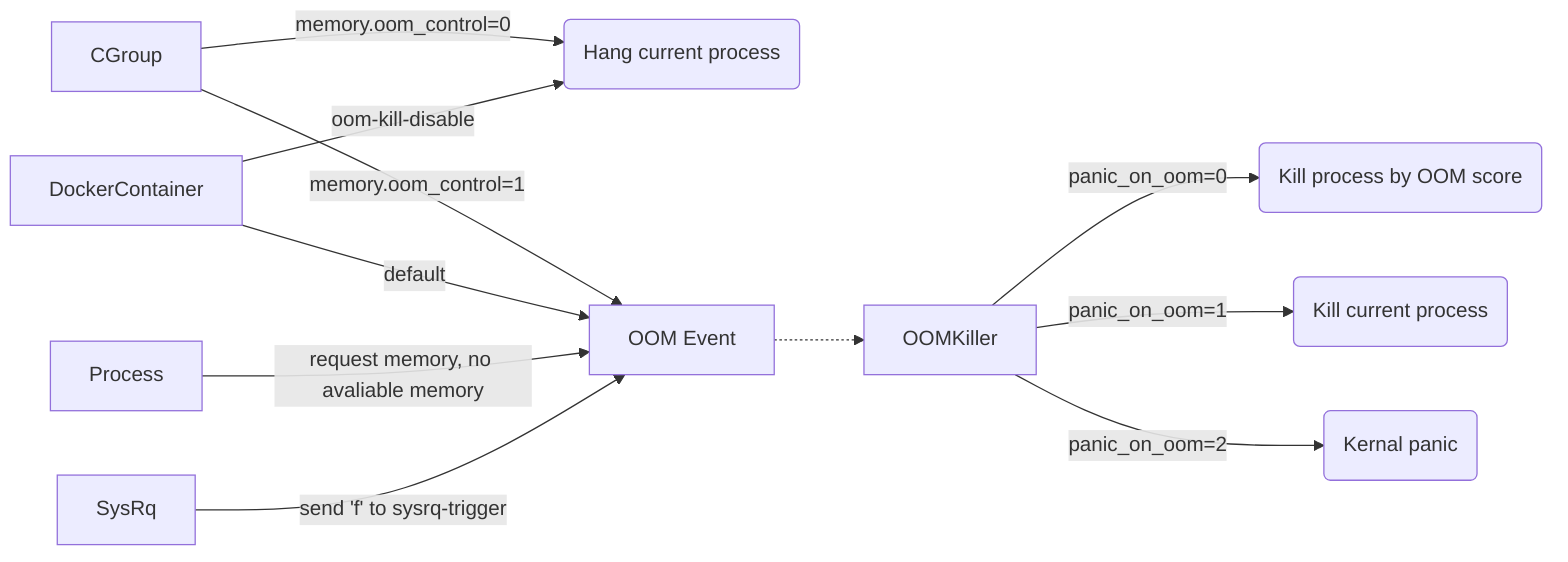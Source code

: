 graph LR;
%% CGroup may trigger OOM
CGroup -- memory.oom_control=0 --> HangCurrentProcess(Hang current process);
CGroup[CGroup] -- memory.oom_control=1 --> OOM[OOM Event];

%% Docker container may trigger OOM
DockerContainer[DockerContainer] -- default --> OOM[OOM Event];
DockerContainer -- oom-kill-disable --> HangCurrentProcess;

%% Any process may trigger OOM when no avaliable memory
Process[Process] -- request memory, no avaliable memory --> OOM[OOM Event];

%% Any process may trigger OOM when no avaliable memory
SysRq[SysRq] -- send 'f' to sysrq-trigger --> OOM[OOM Event];

%% OOM event will handle by OOM Killer
OOM -.-> OOMKiller[OOMKiller];

%% OOM Killer behavior depends on /proc/sys/vm/panic_on_oom
OOMKiller -- panic_on_oom=0 --> KillProcessByOomScore(Kill process by OOM score);
OOMKiller -- panic_on_oom=1 --> KillCurrentProcess(Kill current process);
OOMKiller -- panic_on_oom=2 --> KernalPanic(Kernal panic);